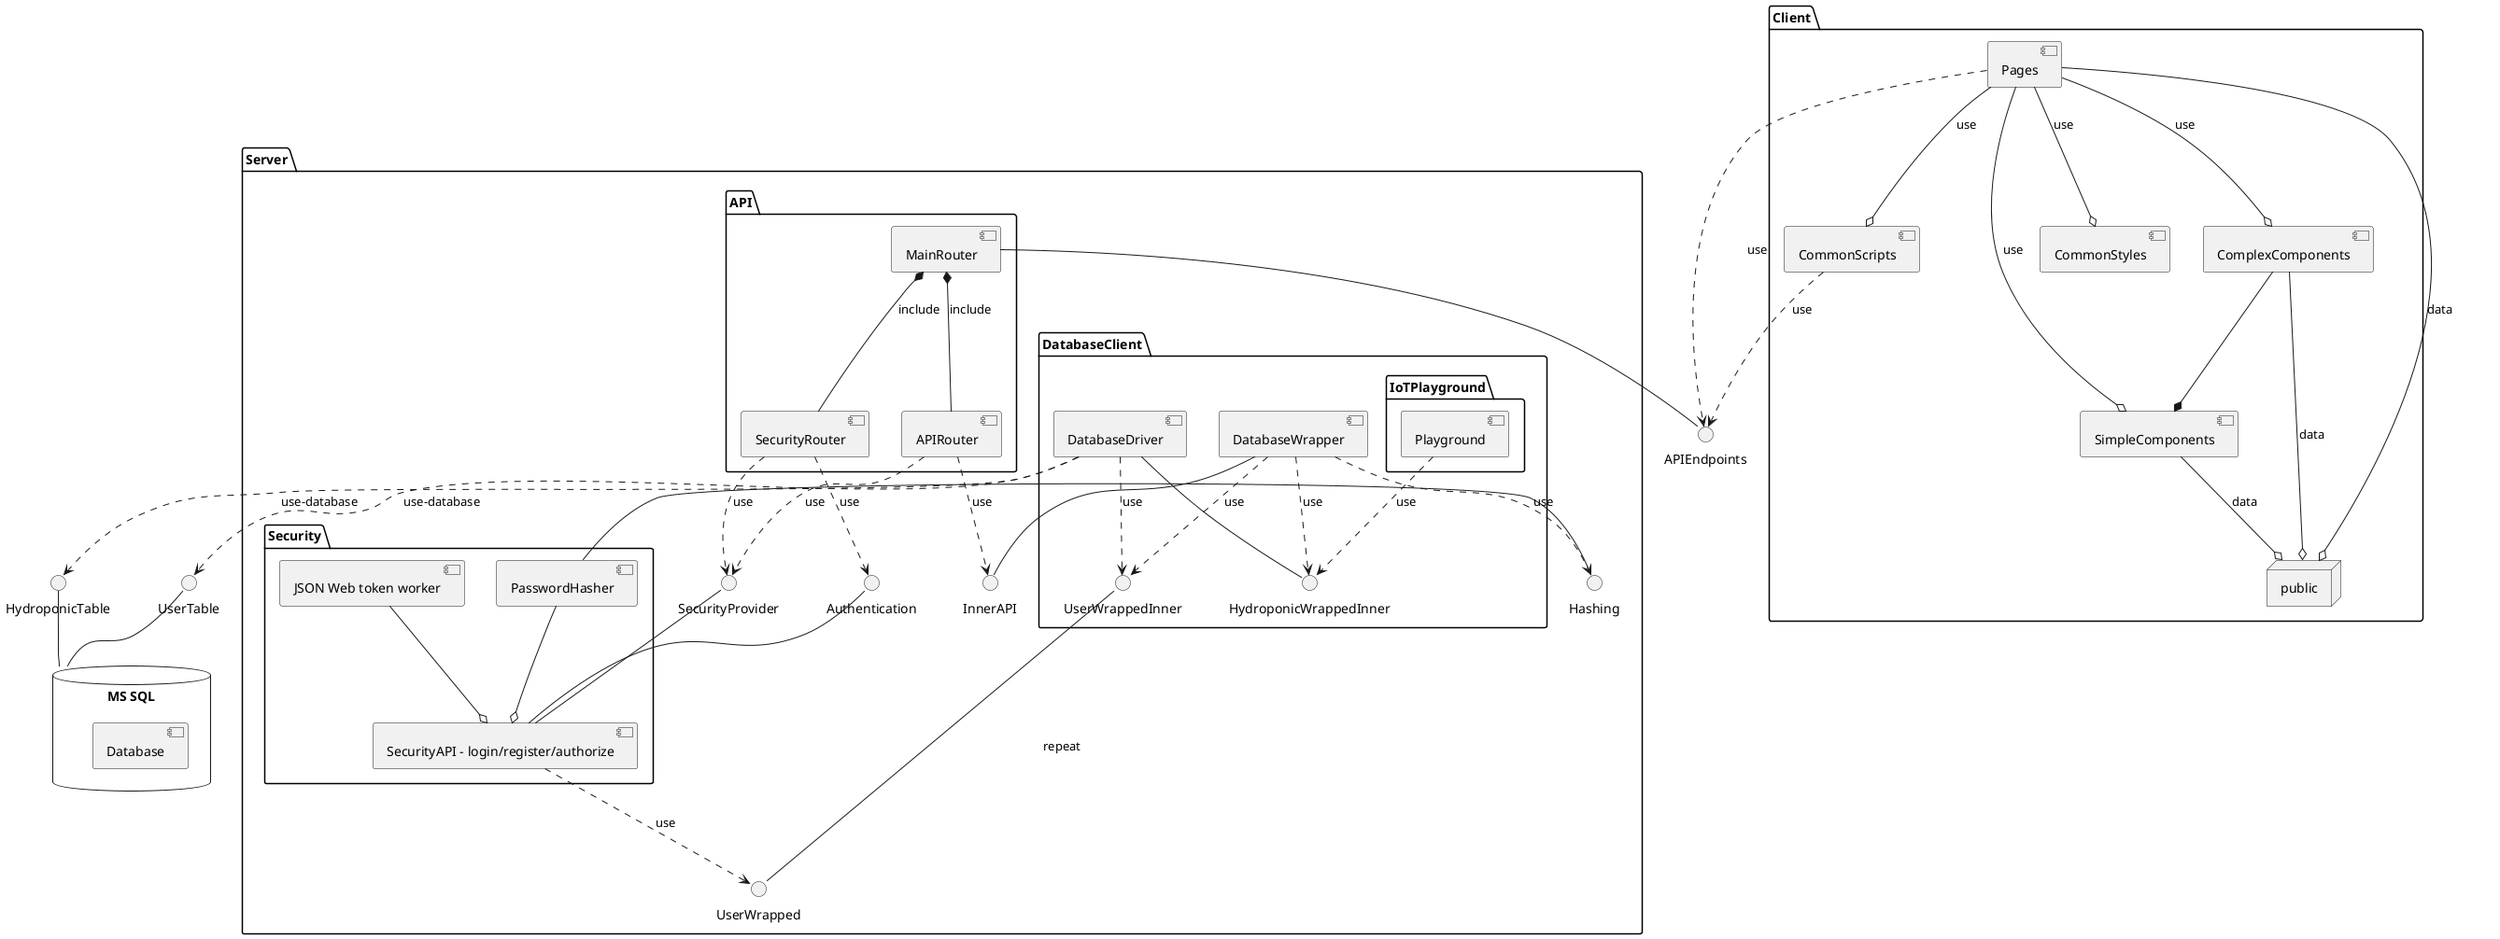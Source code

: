 @startuml
database "MS SQL" { 
  [Database]
}

UserTable -- [MS SQL]
HydroponicTable -- [MS SQL]


package "Server" {
  package "Security" {
    [PasswordHasher]
    [JSON Web token worker]
    [SecurityAPI - login/register/authorize] as SecurityAPI
    
    [PasswordHasher] --o SecurityAPI
    [JSON Web token worker] --o SecurityAPI
  }
  SecurityProvider -- SecurityAPI
  Hashing -- PasswordHasher
  SecurityAPI ..> UserWrapped: use
  Authentication -- SecurityAPI
  
  
  package "DatabaseClient" {
    [DatabaseDriver]
    [DatabaseWrapper]
    package "IoTPlayground" {
      [Playground]
    }  
    [DatabaseDriver] -- HydroponicWrappedInner
    [DatabaseDriver] ..> UserWrappedInner: use
    [Playground] ..> HydroponicWrappedInner: use
    [DatabaseWrapper] ..> UserWrappedInner: use
    [DatabaseWrapper] ..> HydroponicWrappedInner: use
  } 
  [DatabaseDriver] ..> UserTable: use-database
  [DatabaseDriver] ..> HydroponicTable: use-database
  [DatabaseWrapper] ..> Hashing: use
  
  UserWrapped -- UserWrappedInner: repeat 
  [DatabaseWrapper] -- InnerAPI
  
  package "API" {
    [MainRouter]
    [SecurityRouter]
    [APIRouter]
    
    
    [MainRouter] *-- [SecurityRouter]: include
    [MainRouter] *-- [APIRouter]: include
  }
  [SecurityRouter] ..> SecurityProvider: use
  [SecurityRouter] ..> Authentication: use
  [APIRouter]      ..> SecurityProvider: use
  [APIRouter]      ..> InnerAPI: use 

}
[MainRouter] -- APIEndpoints



package "Client" {
  [SimpleComponents]
  [ComplexComponents]
  [Pages]
  [CommonStyles]
  [CommonScripts]
  node public
  
  Pages --o public: data 
  SimpleComponents --o public: data 
  ComplexComponents --o public: data 
  
  Pages --o CommonStyles: use
  Pages --o ComplexComponents: use
  Pages --o SimpleComponents: use
  Pages --o CommonScripts: use
  
  ComplexComponents --* SimpleComponents
  
   
}
[CommonScripts] ..> APIEndpoints: use
[Pages] ..> APIEndpoints: use

@enduml